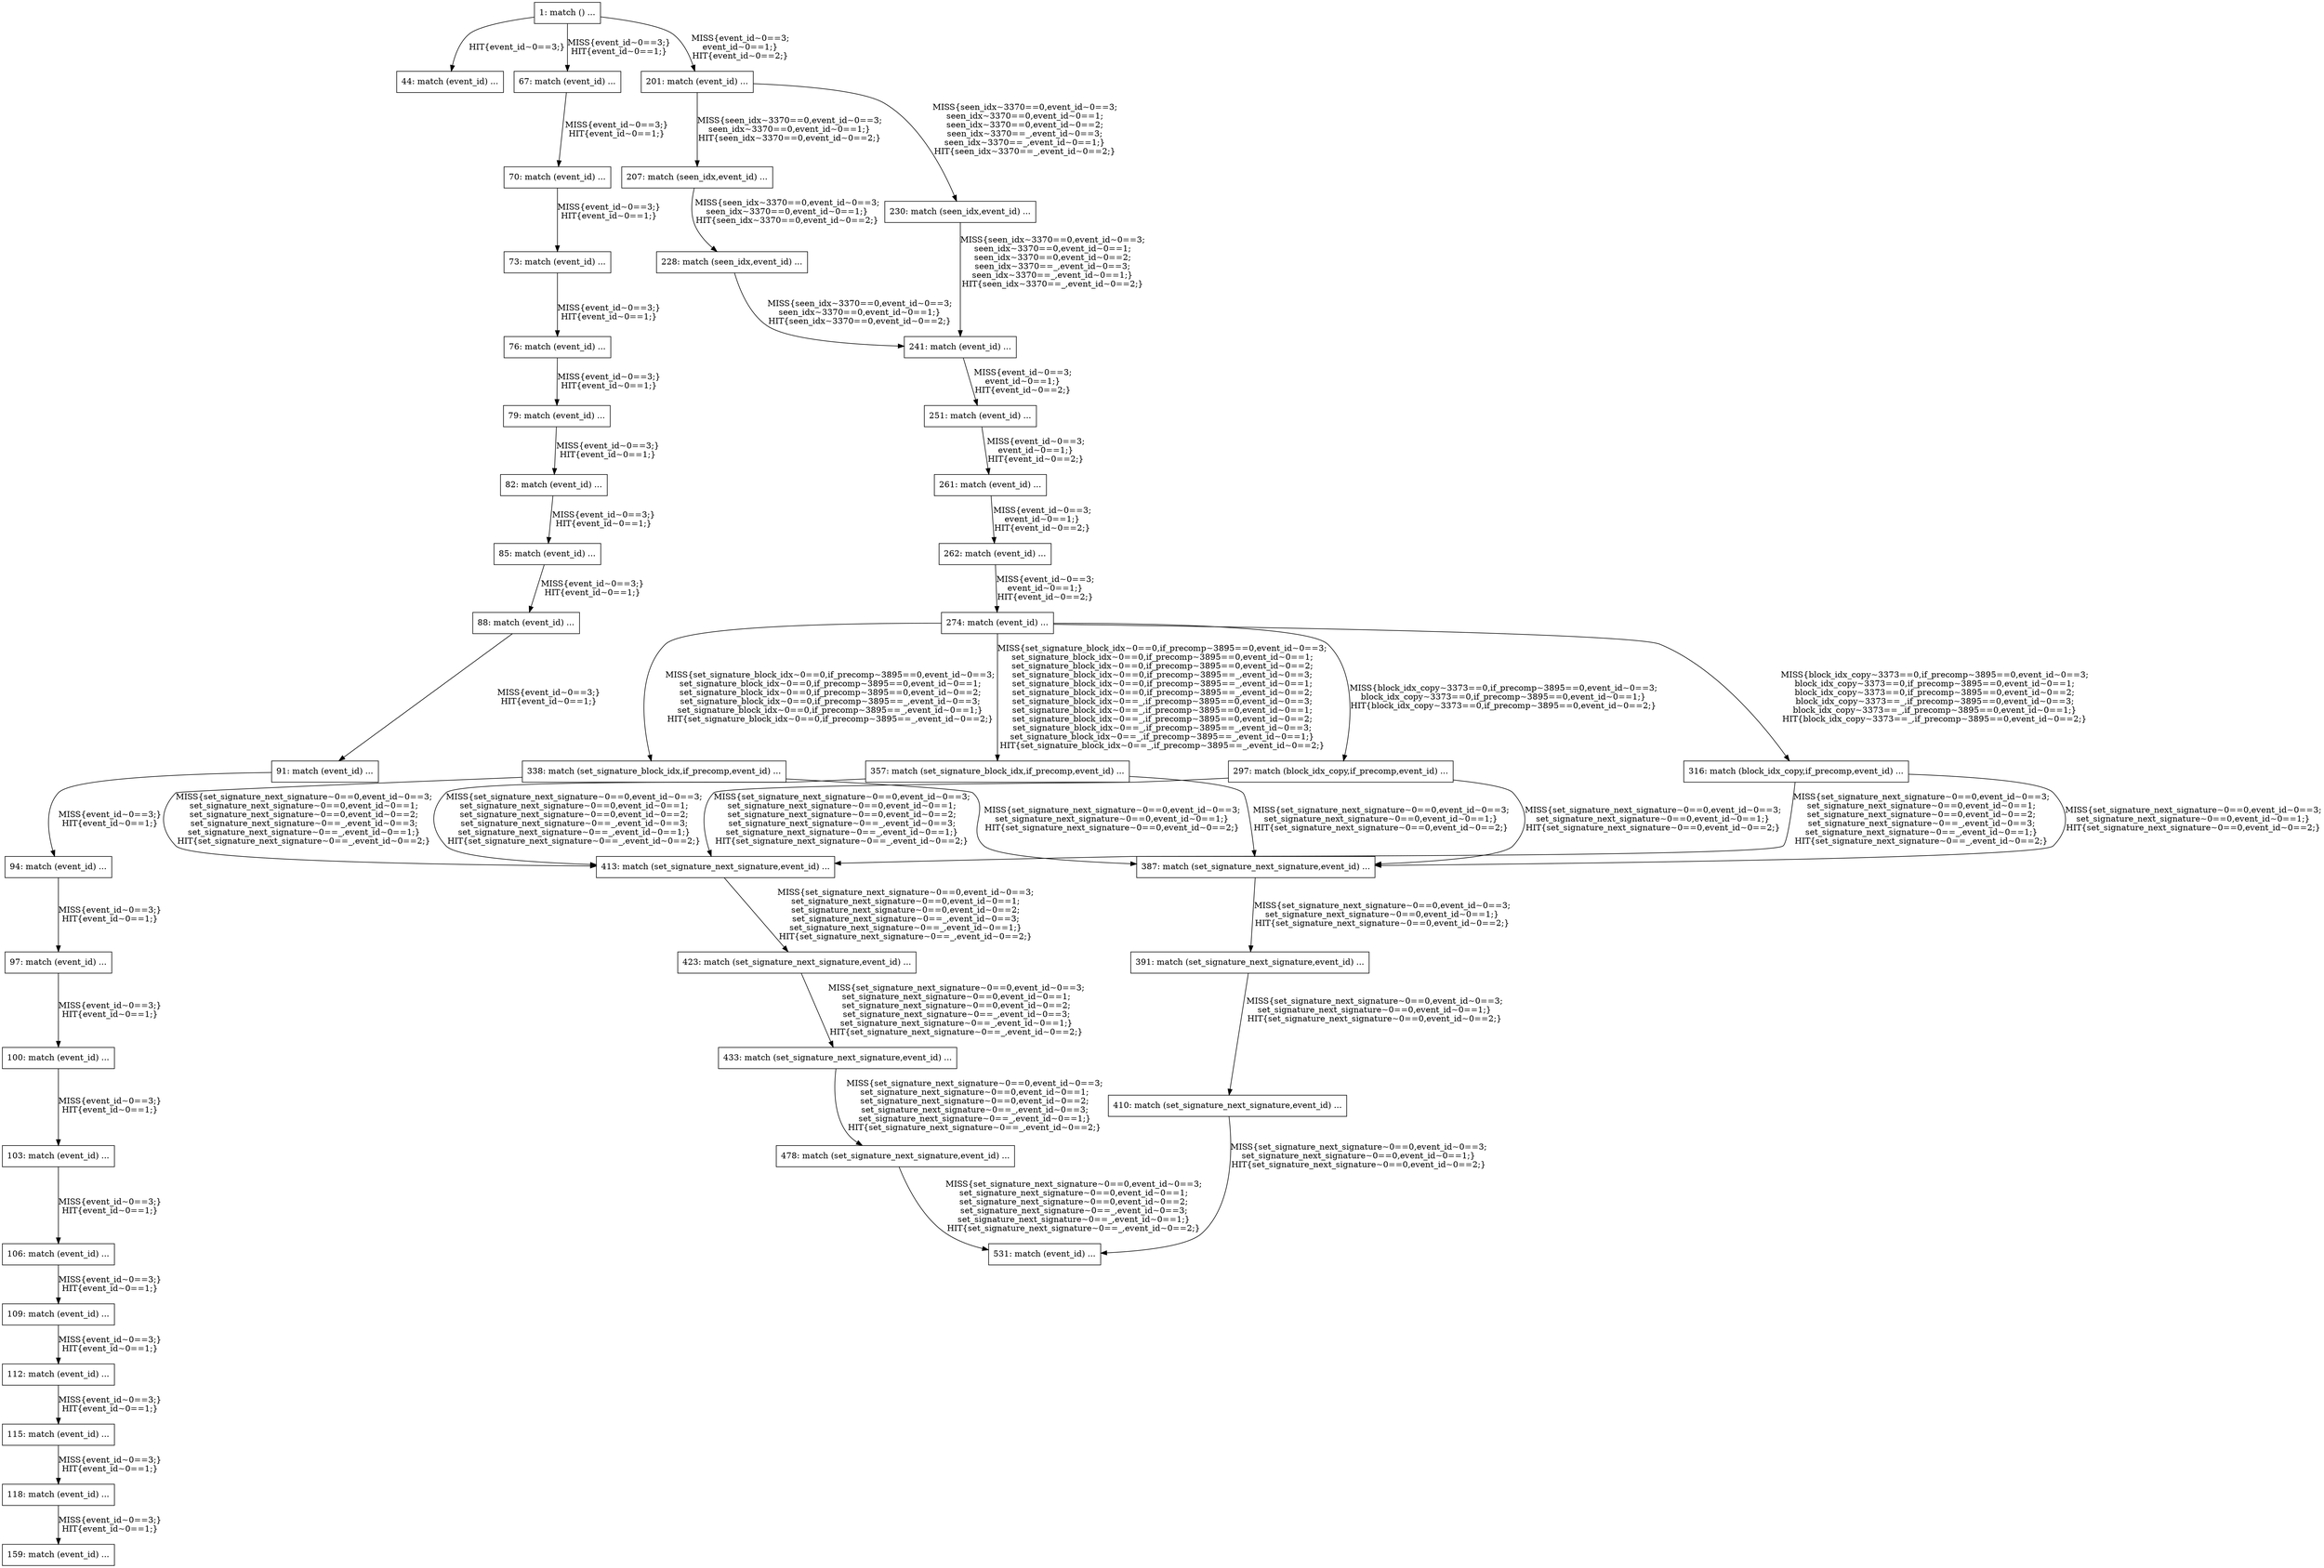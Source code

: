 digraph G {
  "1: match () ...
" [shape=box, ];
  "44: match (event_id) ...
" [shape=box, ];
  "67: match (event_id) ...
" [shape=box, ];
  "70: match (event_id) ...
" [shape=box, ];
  "73: match (event_id) ...
" [shape=box, ];
  "76: match (event_id) ...
" [shape=box, ];
  "79: match (event_id) ...
" [shape=box, ];
  "82: match (event_id) ...
" [shape=box, ];
  "85: match (event_id) ...
" [shape=box, ];
  "88: match (event_id) ...
" [shape=box, ];
  "91: match (event_id) ...
" [shape=box, ];
  "94: match (event_id) ...
" [shape=box, ];
  "97: match (event_id) ...
" [shape=box, ];
  "100: match (event_id) ...
" [shape=box, ];
  "103: match (event_id) ...
" [shape=box, ];
  "106: match (event_id) ...
" [shape=box, ];
  "109: match (event_id) ...
" [shape=box, ];
  "112: match (event_id) ...
" [shape=box, ];
  "115: match (event_id) ...
" [shape=box, ];
  "118: match (event_id) ...
" [shape=box, ];
  "159: match (event_id) ...
" [shape=box, ];
  "201: match (event_id) ...
" [shape=box, ];
  "207: match (seen_idx,event_id) ...
" [shape=box, ];
  "228: match (seen_idx,event_id) ...
" [shape=box, ];
  "230: match (seen_idx,event_id) ...
" [shape=box, ];
  "241: match (event_id) ...
" [shape=box, ];
  "251: match (event_id) ...
" [shape=box, ];
  "261: match (event_id) ...
" [shape=box, ];
  "262: match (event_id) ...
" [shape=box, ];
  "274: match (event_id) ...
" [shape=box, ];
  "297: match (block_idx_copy,if_precomp,event_id) ...
" [shape=box, ];
  "316: match (block_idx_copy,if_precomp,event_id) ...
" [shape=box, ];
  "338: match (set_signature_block_idx,if_precomp,event_id) ...
" [shape=box, ];
  "357: match (set_signature_block_idx,if_precomp,event_id) ...
" [shape=box, ];
  "387: match (set_signature_next_signature,event_id) ...
" [shape=box, ];
  "391: match (set_signature_next_signature,event_id) ...
" [shape=box, ];
  "410: match (set_signature_next_signature,event_id) ...
" [shape=box, ];
  "413: match (set_signature_next_signature,event_id) ...
" [shape=box, ];
  "423: match (set_signature_next_signature,event_id) ...
" [shape=box, ];
  "433: match (set_signature_next_signature,event_id) ...
" [shape=box, ];
  "478: match (set_signature_next_signature,event_id) ...
" [shape=box, ];
  "531: match (event_id) ...
" [shape=box, ];
  
  
  "1: match () ...
" -> "44: match (event_id) ...
" [label="HIT{event_id~0==3;}",
                                                     ];
  "1: match () ...
" -> "67: match (event_id) ...
" [label="MISS{event_id~0==3;}
HIT{event_id~0==1;}",
                                                     ];
  "1: match () ...
" -> "201: match (event_id) ...
" [label="MISS{event_id~0==3;
event_id~0==1;}
HIT{event_id~0==2;}",
                                                      ];
  "67: match (event_id) ...
" -> "70: match (event_id) ...
" [label="MISS{event_id~0==3;}
HIT{event_id~0==1;}",
                                                              ];
  "70: match (event_id) ...
" -> "73: match (event_id) ...
" [label="MISS{event_id~0==3;}
HIT{event_id~0==1;}",
                                                              ];
  "73: match (event_id) ...
" -> "76: match (event_id) ...
" [label="MISS{event_id~0==3;}
HIT{event_id~0==1;}",
                                                              ];
  "76: match (event_id) ...
" -> "79: match (event_id) ...
" [label="MISS{event_id~0==3;}
HIT{event_id~0==1;}",
                                                              ];
  "79: match (event_id) ...
" -> "82: match (event_id) ...
" [label="MISS{event_id~0==3;}
HIT{event_id~0==1;}",
                                                              ];
  "82: match (event_id) ...
" -> "85: match (event_id) ...
" [label="MISS{event_id~0==3;}
HIT{event_id~0==1;}",
                                                              ];
  "85: match (event_id) ...
" -> "88: match (event_id) ...
" [label="MISS{event_id~0==3;}
HIT{event_id~0==1;}",
                                                              ];
  "88: match (event_id) ...
" -> "91: match (event_id) ...
" [label="MISS{event_id~0==3;}
HIT{event_id~0==1;}",
                                                              ];
  "91: match (event_id) ...
" -> "94: match (event_id) ...
" [label="MISS{event_id~0==3;}
HIT{event_id~0==1;}",
                                                              ];
  "94: match (event_id) ...
" -> "97: match (event_id) ...
" [label="MISS{event_id~0==3;}
HIT{event_id~0==1;}",
                                                              ];
  "97: match (event_id) ...
" -> "100: match (event_id) ...
" [label="MISS{event_id~0==3;}
HIT{event_id~0==1;}",
                                                               ];
  "100: match (event_id) ...
" -> "103: match (event_id) ...
" [label="MISS{event_id~0==3;}
HIT{event_id~0==1;}",
                                                                ];
  "103: match (event_id) ...
" -> "106: match (event_id) ...
" [label="MISS{event_id~0==3;}
HIT{event_id~0==1;}",
                                                                ];
  "106: match (event_id) ...
" -> "109: match (event_id) ...
" [label="MISS{event_id~0==3;}
HIT{event_id~0==1;}",
                                                                ];
  "109: match (event_id) ...
" -> "112: match (event_id) ...
" [label="MISS{event_id~0==3;}
HIT{event_id~0==1;}",
                                                                ];
  "112: match (event_id) ...
" -> "115: match (event_id) ...
" [label="MISS{event_id~0==3;}
HIT{event_id~0==1;}",
                                                                ];
  "115: match (event_id) ...
" -> "118: match (event_id) ...
" [label="MISS{event_id~0==3;}
HIT{event_id~0==1;}",
                                                                ];
  "118: match (event_id) ...
" -> "159: match (event_id) ...
" [label="MISS{event_id~0==3;}
HIT{event_id~0==1;}",
                                                                ];
  "201: match (event_id) ...
" -> "207: match (seen_idx,event_id) ...
" [
  label="MISS{seen_idx~3370==0,event_id~0==3;
seen_idx~3370==0,event_id~0==1;}
HIT{seen_idx~3370==0,event_id~0==2;}",
  ];
  "201: match (event_id) ...
" -> "230: match (seen_idx,event_id) ...
" [
  label="MISS{seen_idx~3370==0,event_id~0==3;
seen_idx~3370==0,event_id~0==1;
seen_idx~3370==0,event_id~0==2;
seen_idx~3370==_,event_id~0==3;
seen_idx~3370==_,event_id~0==1;}
HIT{seen_idx~3370==_,event_id~0==2;}",
  ];
  "207: match (seen_idx,event_id) ...
" -> "228: match (seen_idx,event_id) ...
" [
  label="MISS{seen_idx~3370==0,event_id~0==3;
seen_idx~3370==0,event_id~0==1;}
HIT{seen_idx~3370==0,event_id~0==2;}",
  ];
  "228: match (seen_idx,event_id) ...
" -> "241: match (event_id) ...
" [
  label="MISS{seen_idx~3370==0,event_id~0==3;
seen_idx~3370==0,event_id~0==1;}
HIT{seen_idx~3370==0,event_id~0==2;}",
  ];
  "230: match (seen_idx,event_id) ...
" -> "241: match (event_id) ...
" [
  label="MISS{seen_idx~3370==0,event_id~0==3;
seen_idx~3370==0,event_id~0==1;
seen_idx~3370==0,event_id~0==2;
seen_idx~3370==_,event_id~0==3;
seen_idx~3370==_,event_id~0==1;}
HIT{seen_idx~3370==_,event_id~0==2;}",
  ];
  "241: match (event_id) ...
" -> "251: match (event_id) ...
" [label="MISS{event_id~0==3;
event_id~0==1;}
HIT{event_id~0==2;}",
                                                                ];
  "251: match (event_id) ...
" -> "261: match (event_id) ...
" [label="MISS{event_id~0==3;
event_id~0==1;}
HIT{event_id~0==2;}",
                                                                ];
  "261: match (event_id) ...
" -> "262: match (event_id) ...
" [label="MISS{event_id~0==3;
event_id~0==1;}
HIT{event_id~0==2;}",
                                                                ];
  "262: match (event_id) ...
" -> "274: match (event_id) ...
" [label="MISS{event_id~0==3;
event_id~0==1;}
HIT{event_id~0==2;}",
                                                                ];
  "274: match (event_id) ...
" -> "297: match (block_idx_copy,if_precomp,event_id) ...
" [
  label="MISS{block_idx_copy~3373==0,if_precomp~3895==0,event_id~0==3;
block_idx_copy~3373==0,if_precomp~3895==0,event_id~0==1;}
HIT{block_idx_copy~3373==0,if_precomp~3895==0,event_id~0==2;}",
  ];
  "274: match (event_id) ...
" -> "316: match (block_idx_copy,if_precomp,event_id) ...
" [
  label="MISS{block_idx_copy~3373==0,if_precomp~3895==0,event_id~0==3;
block_idx_copy~3373==0,if_precomp~3895==0,event_id~0==1;
block_idx_copy~3373==0,if_precomp~3895==0,event_id~0==2;
block_idx_copy~3373==_,if_precomp~3895==0,event_id~0==3;
block_idx_copy~3373==_,if_precomp~3895==0,event_id~0==1;}
HIT{block_idx_copy~3373==_,if_precomp~3895==0,event_id~0==2;}",
  ];
  "274: match (event_id) ...
" -> "338: match (set_signature_block_idx,if_precomp,event_id) ...
" [
  label="MISS{set_signature_block_idx~0==0,if_precomp~3895==0,event_id~0==3;
set_signature_block_idx~0==0,if_precomp~3895==0,event_id~0==1;
set_signature_block_idx~0==0,if_precomp~3895==0,event_id~0==2;
set_signature_block_idx~0==0,if_precomp~3895==_,event_id~0==3;
set_signature_block_idx~0==0,if_precomp~3895==_,event_id~0==1;}
HIT{set_signature_block_idx~0==0,if_precomp~3895==_,event_id~0==2;}",
  ];
  "274: match (event_id) ...
" -> "357: match (set_signature_block_idx,if_precomp,event_id) ...
" [
  label="MISS{set_signature_block_idx~0==0,if_precomp~3895==0,event_id~0==3;
set_signature_block_idx~0==0,if_precomp~3895==0,event_id~0==1;
set_signature_block_idx~0==0,if_precomp~3895==0,event_id~0==2;
set_signature_block_idx~0==0,if_precomp~3895==_,event_id~0==3;
set_signature_block_idx~0==0,if_precomp~3895==_,event_id~0==1;
set_signature_block_idx~0==0,if_precomp~3895==_,event_id~0==2;
set_signature_block_idx~0==_,if_precomp~3895==0,event_id~0==3;
set_signature_block_idx~0==_,if_precomp~3895==0,event_id~0==1;
set_signature_block_idx~0==_,if_precomp~3895==0,event_id~0==2;
set_signature_block_idx~0==_,if_precomp~3895==_,event_id~0==3;
set_signature_block_idx~0==_,if_precomp~3895==_,event_id~0==1;}
HIT{set_signature_block_idx~0==_,if_precomp~3895==_,event_id~0==2;}",
  ];
  "297: match (block_idx_copy,if_precomp,event_id) ...
" -> "387: match (set_signature_next_signature,event_id) ...
" [
  label="MISS{set_signature_next_signature~0==0,event_id~0==3;
set_signature_next_signature~0==0,event_id~0==1;}
HIT{set_signature_next_signature~0==0,event_id~0==2;}",
  ];
  "297: match (block_idx_copy,if_precomp,event_id) ...
" -> "413: match (set_signature_next_signature,event_id) ...
" [
  label="MISS{set_signature_next_signature~0==0,event_id~0==3;
set_signature_next_signature~0==0,event_id~0==1;
set_signature_next_signature~0==0,event_id~0==2;
set_signature_next_signature~0==_,event_id~0==3;
set_signature_next_signature~0==_,event_id~0==1;}
HIT{set_signature_next_signature~0==_,event_id~0==2;}",
  ];
  "316: match (block_idx_copy,if_precomp,event_id) ...
" -> "387: match (set_signature_next_signature,event_id) ...
" [
  label="MISS{set_signature_next_signature~0==0,event_id~0==3;
set_signature_next_signature~0==0,event_id~0==1;}
HIT{set_signature_next_signature~0==0,event_id~0==2;}",
  ];
  "316: match (block_idx_copy,if_precomp,event_id) ...
" -> "413: match (set_signature_next_signature,event_id) ...
" [
  label="MISS{set_signature_next_signature~0==0,event_id~0==3;
set_signature_next_signature~0==0,event_id~0==1;
set_signature_next_signature~0==0,event_id~0==2;
set_signature_next_signature~0==_,event_id~0==3;
set_signature_next_signature~0==_,event_id~0==1;}
HIT{set_signature_next_signature~0==_,event_id~0==2;}",
  ];
  "338: match (set_signature_block_idx,if_precomp,event_id) ...
" -> "387: match (set_signature_next_signature,event_id) ...
" [
  label="MISS{set_signature_next_signature~0==0,event_id~0==3;
set_signature_next_signature~0==0,event_id~0==1;}
HIT{set_signature_next_signature~0==0,event_id~0==2;}",
  ];
  "338: match (set_signature_block_idx,if_precomp,event_id) ...
" -> "413: match (set_signature_next_signature,event_id) ...
" [
  label="MISS{set_signature_next_signature~0==0,event_id~0==3;
set_signature_next_signature~0==0,event_id~0==1;
set_signature_next_signature~0==0,event_id~0==2;
set_signature_next_signature~0==_,event_id~0==3;
set_signature_next_signature~0==_,event_id~0==1;}
HIT{set_signature_next_signature~0==_,event_id~0==2;}",
  ];
  "357: match (set_signature_block_idx,if_precomp,event_id) ...
" -> "387: match (set_signature_next_signature,event_id) ...
" [
  label="MISS{set_signature_next_signature~0==0,event_id~0==3;
set_signature_next_signature~0==0,event_id~0==1;}
HIT{set_signature_next_signature~0==0,event_id~0==2;}",
  ];
  "357: match (set_signature_block_idx,if_precomp,event_id) ...
" -> "413: match (set_signature_next_signature,event_id) ...
" [
  label="MISS{set_signature_next_signature~0==0,event_id~0==3;
set_signature_next_signature~0==0,event_id~0==1;
set_signature_next_signature~0==0,event_id~0==2;
set_signature_next_signature~0==_,event_id~0==3;
set_signature_next_signature~0==_,event_id~0==1;}
HIT{set_signature_next_signature~0==_,event_id~0==2;}",
  ];
  "387: match (set_signature_next_signature,event_id) ...
" -> "391: match (set_signature_next_signature,event_id) ...
" [
  label="MISS{set_signature_next_signature~0==0,event_id~0==3;
set_signature_next_signature~0==0,event_id~0==1;}
HIT{set_signature_next_signature~0==0,event_id~0==2;}",
  ];
  "391: match (set_signature_next_signature,event_id) ...
" -> "410: match (set_signature_next_signature,event_id) ...
" [
  label="MISS{set_signature_next_signature~0==0,event_id~0==3;
set_signature_next_signature~0==0,event_id~0==1;}
HIT{set_signature_next_signature~0==0,event_id~0==2;}",
  ];
  "410: match (set_signature_next_signature,event_id) ...
" -> "531: match (event_id) ...
" [
  label="MISS{set_signature_next_signature~0==0,event_id~0==3;
set_signature_next_signature~0==0,event_id~0==1;}
HIT{set_signature_next_signature~0==0,event_id~0==2;}",
  ];
  "413: match (set_signature_next_signature,event_id) ...
" -> "423: match (set_signature_next_signature,event_id) ...
" [
  label="MISS{set_signature_next_signature~0==0,event_id~0==3;
set_signature_next_signature~0==0,event_id~0==1;
set_signature_next_signature~0==0,event_id~0==2;
set_signature_next_signature~0==_,event_id~0==3;
set_signature_next_signature~0==_,event_id~0==1;}
HIT{set_signature_next_signature~0==_,event_id~0==2;}",
  ];
  "423: match (set_signature_next_signature,event_id) ...
" -> "433: match (set_signature_next_signature,event_id) ...
" [
  label="MISS{set_signature_next_signature~0==0,event_id~0==3;
set_signature_next_signature~0==0,event_id~0==1;
set_signature_next_signature~0==0,event_id~0==2;
set_signature_next_signature~0==_,event_id~0==3;
set_signature_next_signature~0==_,event_id~0==1;}
HIT{set_signature_next_signature~0==_,event_id~0==2;}",
  ];
  "433: match (set_signature_next_signature,event_id) ...
" -> "478: match (set_signature_next_signature,event_id) ...
" [
  label="MISS{set_signature_next_signature~0==0,event_id~0==3;
set_signature_next_signature~0==0,event_id~0==1;
set_signature_next_signature~0==0,event_id~0==2;
set_signature_next_signature~0==_,event_id~0==3;
set_signature_next_signature~0==_,event_id~0==1;}
HIT{set_signature_next_signature~0==_,event_id~0==2;}",
  ];
  "478: match (set_signature_next_signature,event_id) ...
" -> "531: match (event_id) ...
" [
  label="MISS{set_signature_next_signature~0==0,event_id~0==3;
set_signature_next_signature~0==0,event_id~0==1;
set_signature_next_signature~0==0,event_id~0==2;
set_signature_next_signature~0==_,event_id~0==3;
set_signature_next_signature~0==_,event_id~0==1;}
HIT{set_signature_next_signature~0==_,event_id~0==2;}",
  ];
  
  }